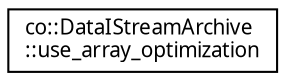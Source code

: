 digraph "Graphical Class Hierarchy"
{
  edge [fontname="Sans",fontsize="10",labelfontname="Sans",labelfontsize="10"];
  node [fontname="Sans",fontsize="10",shape=record];
  rankdir="LR";
  Node1 [label="co::DataIStreamArchive\l::use_array_optimization",height=0.2,width=0.4,color="black", fillcolor="white", style="filled",URL="$structco_1_1DataIStreamArchive_1_1use__array__optimization.html"];
}
